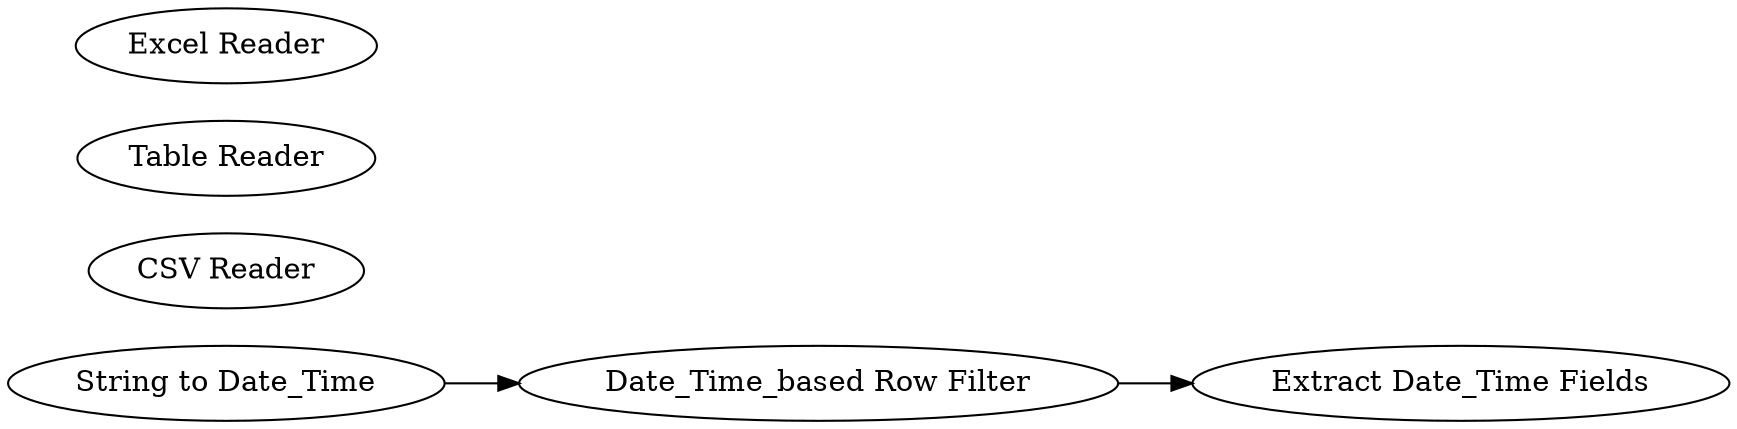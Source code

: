 digraph {
	2 [label="String to Date_Time"]
	4 [label="Date_Time_based Row Filter"]
	349 [label="Extract Date_Time Fields"]
	475 [label="CSV Reader"]
	476 [label="Table Reader"]
	477 [label="Excel Reader"]
	2 -> 4
	4 -> 349
	rankdir=LR
}
